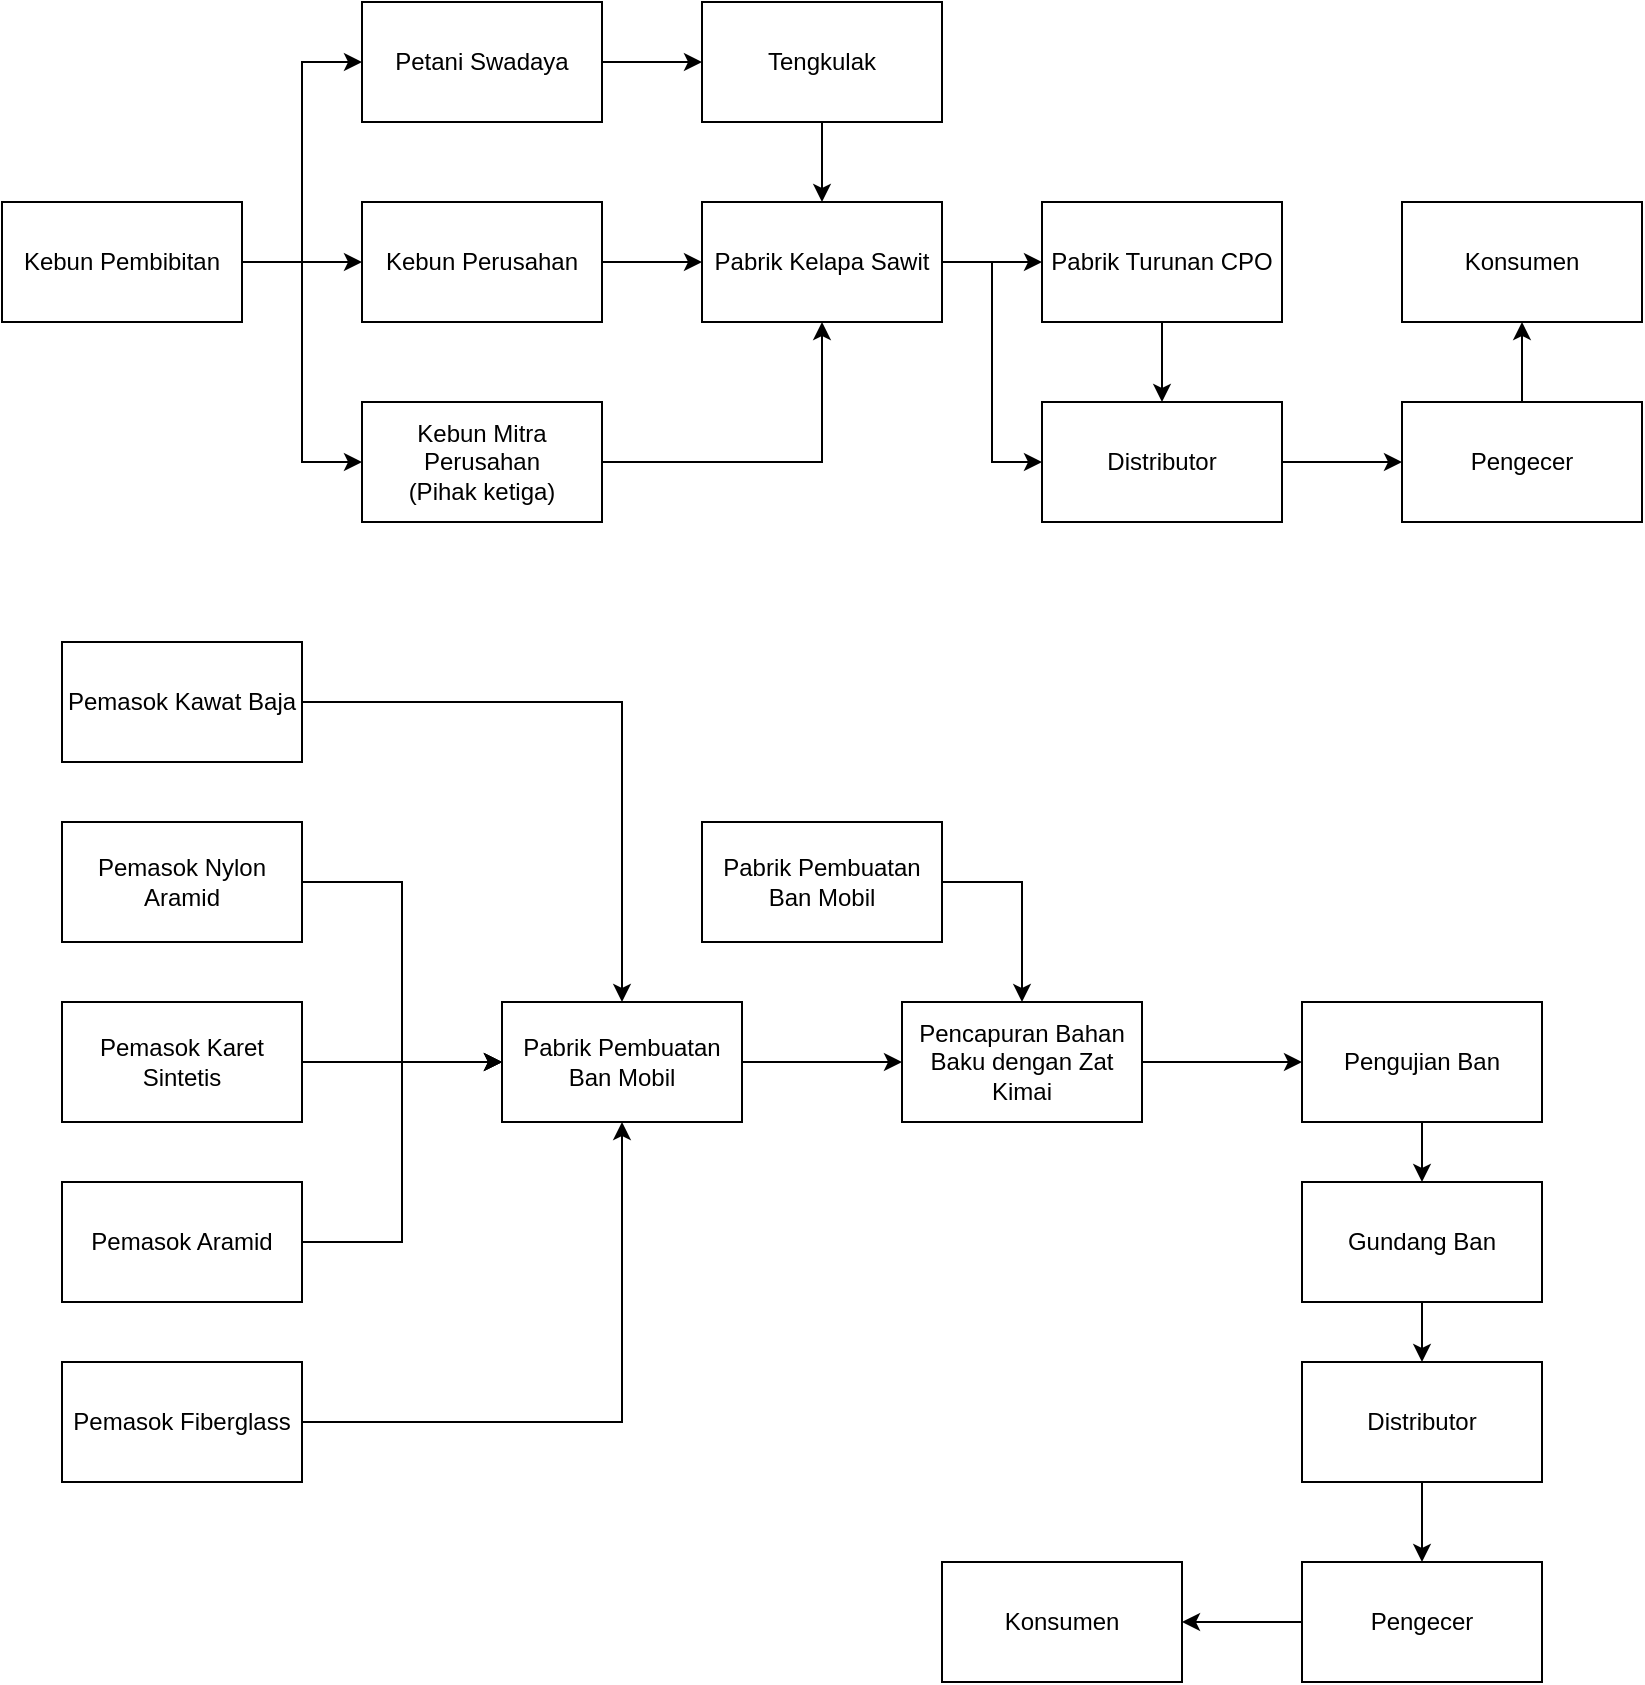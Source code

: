 <mxfile version="22.0.4" type="github">
  <diagram name="Page-1" id="KrlWbUvgsvfsjQbvGFXX">
    <mxGraphModel dx="863" dy="637" grid="1" gridSize="10" guides="1" tooltips="1" connect="1" arrows="1" fold="1" page="1" pageScale="1" pageWidth="850" pageHeight="1100" math="0" shadow="0">
      <root>
        <mxCell id="0" />
        <mxCell id="1" parent="0" />
        <mxCell id="RkLfia9Nj0nkvKxhkF3L-8" value="" style="edgeStyle=orthogonalEdgeStyle;rounded=0;orthogonalLoop=1;jettySize=auto;html=1;" edge="1" parent="1" source="RkLfia9Nj0nkvKxhkF3L-1" target="RkLfia9Nj0nkvKxhkF3L-4">
          <mxGeometry relative="1" as="geometry" />
        </mxCell>
        <mxCell id="RkLfia9Nj0nkvKxhkF3L-1" value="Petani Swadaya" style="rounded=0;whiteSpace=wrap;html=1;" vertex="1" parent="1">
          <mxGeometry x="190" y="40" width="120" height="60" as="geometry" />
        </mxCell>
        <mxCell id="RkLfia9Nj0nkvKxhkF3L-9" style="edgeStyle=orthogonalEdgeStyle;rounded=0;orthogonalLoop=1;jettySize=auto;html=1;entryX=0;entryY=0.5;entryDx=0;entryDy=0;" edge="1" parent="1" source="RkLfia9Nj0nkvKxhkF3L-2" target="RkLfia9Nj0nkvKxhkF3L-5">
          <mxGeometry relative="1" as="geometry" />
        </mxCell>
        <mxCell id="RkLfia9Nj0nkvKxhkF3L-2" value="Kebun Perusahan" style="rounded=0;whiteSpace=wrap;html=1;" vertex="1" parent="1">
          <mxGeometry x="190" y="140" width="120" height="60" as="geometry" />
        </mxCell>
        <mxCell id="RkLfia9Nj0nkvKxhkF3L-10" style="edgeStyle=orthogonalEdgeStyle;rounded=0;orthogonalLoop=1;jettySize=auto;html=1;entryX=0.5;entryY=1;entryDx=0;entryDy=0;" edge="1" parent="1" source="RkLfia9Nj0nkvKxhkF3L-3" target="RkLfia9Nj0nkvKxhkF3L-5">
          <mxGeometry relative="1" as="geometry" />
        </mxCell>
        <mxCell id="RkLfia9Nj0nkvKxhkF3L-3" value="Kebun Mitra Perusahan &lt;br&gt;(Pihak ketiga)" style="rounded=0;whiteSpace=wrap;html=1;" vertex="1" parent="1">
          <mxGeometry x="190" y="240" width="120" height="60" as="geometry" />
        </mxCell>
        <mxCell id="RkLfia9Nj0nkvKxhkF3L-11" value="" style="edgeStyle=orthogonalEdgeStyle;rounded=0;orthogonalLoop=1;jettySize=auto;html=1;" edge="1" parent="1" source="RkLfia9Nj0nkvKxhkF3L-4" target="RkLfia9Nj0nkvKxhkF3L-5">
          <mxGeometry relative="1" as="geometry" />
        </mxCell>
        <mxCell id="RkLfia9Nj0nkvKxhkF3L-4" value="Tengkulak" style="rounded=0;whiteSpace=wrap;html=1;" vertex="1" parent="1">
          <mxGeometry x="360" y="40" width="120" height="60" as="geometry" />
        </mxCell>
        <mxCell id="RkLfia9Nj0nkvKxhkF3L-12" value="" style="edgeStyle=orthogonalEdgeStyle;rounded=0;orthogonalLoop=1;jettySize=auto;html=1;" edge="1" parent="1" source="RkLfia9Nj0nkvKxhkF3L-5" target="RkLfia9Nj0nkvKxhkF3L-6">
          <mxGeometry relative="1" as="geometry" />
        </mxCell>
        <mxCell id="RkLfia9Nj0nkvKxhkF3L-15" style="edgeStyle=orthogonalEdgeStyle;rounded=0;orthogonalLoop=1;jettySize=auto;html=1;entryX=0;entryY=0.5;entryDx=0;entryDy=0;" edge="1" parent="1" source="RkLfia9Nj0nkvKxhkF3L-5" target="RkLfia9Nj0nkvKxhkF3L-13">
          <mxGeometry relative="1" as="geometry" />
        </mxCell>
        <mxCell id="RkLfia9Nj0nkvKxhkF3L-5" value="Pabrik Kelapa Sawit" style="rounded=0;whiteSpace=wrap;html=1;" vertex="1" parent="1">
          <mxGeometry x="360" y="140" width="120" height="60" as="geometry" />
        </mxCell>
        <mxCell id="RkLfia9Nj0nkvKxhkF3L-14" value="" style="edgeStyle=orthogonalEdgeStyle;rounded=0;orthogonalLoop=1;jettySize=auto;html=1;" edge="1" parent="1" source="RkLfia9Nj0nkvKxhkF3L-6" target="RkLfia9Nj0nkvKxhkF3L-13">
          <mxGeometry relative="1" as="geometry" />
        </mxCell>
        <mxCell id="RkLfia9Nj0nkvKxhkF3L-6" value="Pabrik Turunan CPO" style="rounded=0;whiteSpace=wrap;html=1;" vertex="1" parent="1">
          <mxGeometry x="530" y="140" width="120" height="60" as="geometry" />
        </mxCell>
        <mxCell id="RkLfia9Nj0nkvKxhkF3L-17" value="" style="edgeStyle=orthogonalEdgeStyle;rounded=0;orthogonalLoop=1;jettySize=auto;html=1;" edge="1" parent="1" source="RkLfia9Nj0nkvKxhkF3L-13" target="RkLfia9Nj0nkvKxhkF3L-16">
          <mxGeometry relative="1" as="geometry" />
        </mxCell>
        <mxCell id="RkLfia9Nj0nkvKxhkF3L-13" value="Distributor" style="rounded=0;whiteSpace=wrap;html=1;" vertex="1" parent="1">
          <mxGeometry x="530" y="240" width="120" height="60" as="geometry" />
        </mxCell>
        <mxCell id="RkLfia9Nj0nkvKxhkF3L-19" value="" style="edgeStyle=orthogonalEdgeStyle;rounded=0;orthogonalLoop=1;jettySize=auto;html=1;" edge="1" parent="1" source="RkLfia9Nj0nkvKxhkF3L-16" target="RkLfia9Nj0nkvKxhkF3L-18">
          <mxGeometry relative="1" as="geometry" />
        </mxCell>
        <mxCell id="RkLfia9Nj0nkvKxhkF3L-16" value="Pengecer" style="rounded=0;whiteSpace=wrap;html=1;" vertex="1" parent="1">
          <mxGeometry x="710" y="240" width="120" height="60" as="geometry" />
        </mxCell>
        <mxCell id="RkLfia9Nj0nkvKxhkF3L-18" value="Konsumen" style="rounded=0;whiteSpace=wrap;html=1;" vertex="1" parent="1">
          <mxGeometry x="710" y="140" width="120" height="60" as="geometry" />
        </mxCell>
        <mxCell id="RkLfia9Nj0nkvKxhkF3L-21" style="edgeStyle=orthogonalEdgeStyle;rounded=0;orthogonalLoop=1;jettySize=auto;html=1;entryX=0;entryY=0.5;entryDx=0;entryDy=0;" edge="1" parent="1" source="RkLfia9Nj0nkvKxhkF3L-20" target="RkLfia9Nj0nkvKxhkF3L-2">
          <mxGeometry relative="1" as="geometry" />
        </mxCell>
        <mxCell id="RkLfia9Nj0nkvKxhkF3L-22" style="edgeStyle=orthogonalEdgeStyle;rounded=0;orthogonalLoop=1;jettySize=auto;html=1;entryX=0;entryY=0.5;entryDx=0;entryDy=0;" edge="1" parent="1" source="RkLfia9Nj0nkvKxhkF3L-20" target="RkLfia9Nj0nkvKxhkF3L-1">
          <mxGeometry relative="1" as="geometry" />
        </mxCell>
        <mxCell id="RkLfia9Nj0nkvKxhkF3L-23" style="edgeStyle=orthogonalEdgeStyle;rounded=0;orthogonalLoop=1;jettySize=auto;html=1;entryX=0;entryY=0.5;entryDx=0;entryDy=0;" edge="1" parent="1" source="RkLfia9Nj0nkvKxhkF3L-20" target="RkLfia9Nj0nkvKxhkF3L-3">
          <mxGeometry relative="1" as="geometry" />
        </mxCell>
        <mxCell id="RkLfia9Nj0nkvKxhkF3L-20" value="Kebun Pembibitan" style="rounded=0;whiteSpace=wrap;html=1;" vertex="1" parent="1">
          <mxGeometry x="10" y="140" width="120" height="60" as="geometry" />
        </mxCell>
        <mxCell id="RkLfia9Nj0nkvKxhkF3L-30" style="edgeStyle=orthogonalEdgeStyle;rounded=0;orthogonalLoop=1;jettySize=auto;html=1;entryX=0.5;entryY=0;entryDx=0;entryDy=0;" edge="1" parent="1" source="RkLfia9Nj0nkvKxhkF3L-24" target="RkLfia9Nj0nkvKxhkF3L-29">
          <mxGeometry relative="1" as="geometry" />
        </mxCell>
        <mxCell id="RkLfia9Nj0nkvKxhkF3L-24" value="Pemasok Kawat Baja" style="rounded=0;whiteSpace=wrap;html=1;" vertex="1" parent="1">
          <mxGeometry x="40" y="360" width="120" height="60" as="geometry" />
        </mxCell>
        <mxCell id="RkLfia9Nj0nkvKxhkF3L-33" style="edgeStyle=orthogonalEdgeStyle;rounded=0;orthogonalLoop=1;jettySize=auto;html=1;entryX=0;entryY=0.5;entryDx=0;entryDy=0;" edge="1" parent="1" source="RkLfia9Nj0nkvKxhkF3L-25" target="RkLfia9Nj0nkvKxhkF3L-29">
          <mxGeometry relative="1" as="geometry" />
        </mxCell>
        <mxCell id="RkLfia9Nj0nkvKxhkF3L-25" value="Pemasok Nylon Aramid" style="rounded=0;whiteSpace=wrap;html=1;" vertex="1" parent="1">
          <mxGeometry x="40" y="450" width="120" height="60" as="geometry" />
        </mxCell>
        <mxCell id="RkLfia9Nj0nkvKxhkF3L-32" style="edgeStyle=orthogonalEdgeStyle;rounded=0;orthogonalLoop=1;jettySize=auto;html=1;exitX=1;exitY=0.5;exitDx=0;exitDy=0;entryX=0;entryY=0.5;entryDx=0;entryDy=0;" edge="1" parent="1" source="RkLfia9Nj0nkvKxhkF3L-26" target="RkLfia9Nj0nkvKxhkF3L-29">
          <mxGeometry relative="1" as="geometry" />
        </mxCell>
        <mxCell id="RkLfia9Nj0nkvKxhkF3L-26" value="Pemasok Karet Sintetis" style="rounded=0;whiteSpace=wrap;html=1;" vertex="1" parent="1">
          <mxGeometry x="40" y="540" width="120" height="60" as="geometry" />
        </mxCell>
        <mxCell id="RkLfia9Nj0nkvKxhkF3L-34" style="edgeStyle=orthogonalEdgeStyle;rounded=0;orthogonalLoop=1;jettySize=auto;html=1;entryX=0;entryY=0.5;entryDx=0;entryDy=0;" edge="1" parent="1" source="RkLfia9Nj0nkvKxhkF3L-27" target="RkLfia9Nj0nkvKxhkF3L-29">
          <mxGeometry relative="1" as="geometry" />
        </mxCell>
        <mxCell id="RkLfia9Nj0nkvKxhkF3L-27" value="Pemasok Aramid" style="rounded=0;whiteSpace=wrap;html=1;" vertex="1" parent="1">
          <mxGeometry x="40" y="630" width="120" height="60" as="geometry" />
        </mxCell>
        <mxCell id="RkLfia9Nj0nkvKxhkF3L-35" style="edgeStyle=orthogonalEdgeStyle;rounded=0;orthogonalLoop=1;jettySize=auto;html=1;entryX=0.5;entryY=1;entryDx=0;entryDy=0;" edge="1" parent="1" source="RkLfia9Nj0nkvKxhkF3L-28" target="RkLfia9Nj0nkvKxhkF3L-29">
          <mxGeometry relative="1" as="geometry" />
        </mxCell>
        <mxCell id="RkLfia9Nj0nkvKxhkF3L-28" value="Pemasok Fiberglass" style="rounded=0;whiteSpace=wrap;html=1;" vertex="1" parent="1">
          <mxGeometry x="40" y="720" width="120" height="60" as="geometry" />
        </mxCell>
        <mxCell id="RkLfia9Nj0nkvKxhkF3L-38" style="edgeStyle=orthogonalEdgeStyle;rounded=0;orthogonalLoop=1;jettySize=auto;html=1;entryX=0;entryY=0.5;entryDx=0;entryDy=0;" edge="1" parent="1" source="RkLfia9Nj0nkvKxhkF3L-29" target="RkLfia9Nj0nkvKxhkF3L-37">
          <mxGeometry relative="1" as="geometry" />
        </mxCell>
        <mxCell id="RkLfia9Nj0nkvKxhkF3L-29" value="Pabrik Pembuatan Ban Mobil" style="rounded=0;whiteSpace=wrap;html=1;" vertex="1" parent="1">
          <mxGeometry x="260" y="540" width="120" height="60" as="geometry" />
        </mxCell>
        <mxCell id="RkLfia9Nj0nkvKxhkF3L-39" style="edgeStyle=orthogonalEdgeStyle;rounded=0;orthogonalLoop=1;jettySize=auto;html=1;entryX=0.5;entryY=0;entryDx=0;entryDy=0;" edge="1" parent="1" source="RkLfia9Nj0nkvKxhkF3L-36" target="RkLfia9Nj0nkvKxhkF3L-37">
          <mxGeometry relative="1" as="geometry">
            <Array as="points">
              <mxPoint x="520" y="480" />
            </Array>
          </mxGeometry>
        </mxCell>
        <mxCell id="RkLfia9Nj0nkvKxhkF3L-36" value="Pabrik Pembuatan Ban Mobil" style="rounded=0;whiteSpace=wrap;html=1;" vertex="1" parent="1">
          <mxGeometry x="360" y="450" width="120" height="60" as="geometry" />
        </mxCell>
        <mxCell id="RkLfia9Nj0nkvKxhkF3L-41" value="" style="edgeStyle=orthogonalEdgeStyle;rounded=0;orthogonalLoop=1;jettySize=auto;html=1;" edge="1" parent="1" source="RkLfia9Nj0nkvKxhkF3L-37" target="RkLfia9Nj0nkvKxhkF3L-40">
          <mxGeometry relative="1" as="geometry" />
        </mxCell>
        <mxCell id="RkLfia9Nj0nkvKxhkF3L-37" value="Pencapuran Bahan Baku dengan Zat Kimai" style="rounded=0;whiteSpace=wrap;html=1;" vertex="1" parent="1">
          <mxGeometry x="460" y="540" width="120" height="60" as="geometry" />
        </mxCell>
        <mxCell id="RkLfia9Nj0nkvKxhkF3L-43" value="" style="edgeStyle=orthogonalEdgeStyle;rounded=0;orthogonalLoop=1;jettySize=auto;html=1;" edge="1" parent="1" source="RkLfia9Nj0nkvKxhkF3L-40" target="RkLfia9Nj0nkvKxhkF3L-42">
          <mxGeometry relative="1" as="geometry" />
        </mxCell>
        <mxCell id="RkLfia9Nj0nkvKxhkF3L-40" value="Pengujian Ban" style="whiteSpace=wrap;html=1;rounded=0;" vertex="1" parent="1">
          <mxGeometry x="660" y="540" width="120" height="60" as="geometry" />
        </mxCell>
        <mxCell id="RkLfia9Nj0nkvKxhkF3L-45" value="" style="edgeStyle=orthogonalEdgeStyle;rounded=0;orthogonalLoop=1;jettySize=auto;html=1;" edge="1" parent="1" source="RkLfia9Nj0nkvKxhkF3L-42" target="RkLfia9Nj0nkvKxhkF3L-44">
          <mxGeometry relative="1" as="geometry" />
        </mxCell>
        <mxCell id="RkLfia9Nj0nkvKxhkF3L-42" value="Gundang Ban" style="whiteSpace=wrap;html=1;rounded=0;" vertex="1" parent="1">
          <mxGeometry x="660" y="630" width="120" height="60" as="geometry" />
        </mxCell>
        <mxCell id="RkLfia9Nj0nkvKxhkF3L-47" value="" style="edgeStyle=orthogonalEdgeStyle;rounded=0;orthogonalLoop=1;jettySize=auto;html=1;" edge="1" parent="1" source="RkLfia9Nj0nkvKxhkF3L-44" target="RkLfia9Nj0nkvKxhkF3L-46">
          <mxGeometry relative="1" as="geometry" />
        </mxCell>
        <mxCell id="RkLfia9Nj0nkvKxhkF3L-44" value="Distributor" style="whiteSpace=wrap;html=1;rounded=0;" vertex="1" parent="1">
          <mxGeometry x="660" y="720" width="120" height="60" as="geometry" />
        </mxCell>
        <mxCell id="RkLfia9Nj0nkvKxhkF3L-49" value="" style="edgeStyle=orthogonalEdgeStyle;rounded=0;orthogonalLoop=1;jettySize=auto;html=1;" edge="1" parent="1" source="RkLfia9Nj0nkvKxhkF3L-46" target="RkLfia9Nj0nkvKxhkF3L-48">
          <mxGeometry relative="1" as="geometry" />
        </mxCell>
        <mxCell id="RkLfia9Nj0nkvKxhkF3L-46" value="Pengecer" style="whiteSpace=wrap;html=1;rounded=0;" vertex="1" parent="1">
          <mxGeometry x="660" y="820" width="120" height="60" as="geometry" />
        </mxCell>
        <mxCell id="RkLfia9Nj0nkvKxhkF3L-48" value="Konsumen" style="whiteSpace=wrap;html=1;rounded=0;" vertex="1" parent="1">
          <mxGeometry x="480" y="820" width="120" height="60" as="geometry" />
        </mxCell>
      </root>
    </mxGraphModel>
  </diagram>
</mxfile>
